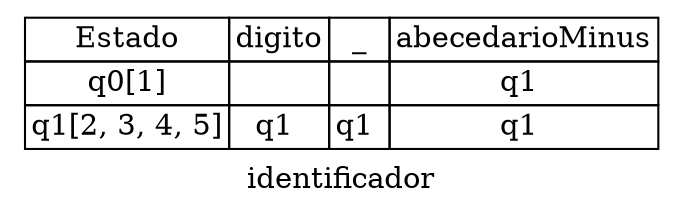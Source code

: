 digraph identificador {
    node [shape=plaintext]
    rankdir=TB
    label = "identificador";
    A [label=<
        <TABLE BORDER="0" CELLBORDER="1" CELLSPACING="0">
            <TR>
                <TD>Estado</TD>
                <TD>digito</TD>
                <TD>_</TD>
                <TD>abecedarioMinus</TD>
            </TR>
            <TR>
                <TD>q0[1]</TD>
                <TD></TD>
                <TD></TD>
                <TD>q1 </TD>
            </TR>
            <TR>
                <TD>q1[2, 3, 4, 5]</TD>
                <TD>q1 </TD>
                <TD>q1 </TD>
                <TD>q1 </TD>
            </TR>
        </TABLE>
    >]
}
